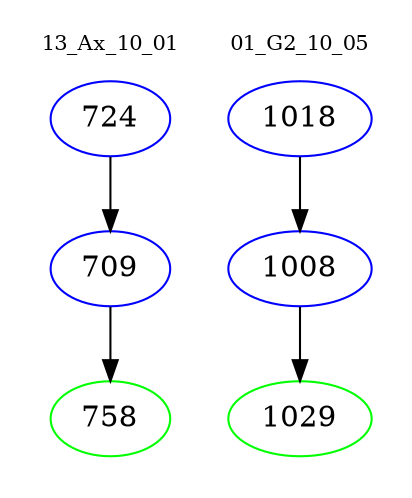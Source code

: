 digraph{
subgraph cluster_0 {
color = white
label = "13_Ax_10_01";
fontsize=10;
T0_724 [label="724", color="blue"]
T0_724 -> T0_709 [color="black"]
T0_709 [label="709", color="blue"]
T0_709 -> T0_758 [color="black"]
T0_758 [label="758", color="green"]
}
subgraph cluster_1 {
color = white
label = "01_G2_10_05";
fontsize=10;
T1_1018 [label="1018", color="blue"]
T1_1018 -> T1_1008 [color="black"]
T1_1008 [label="1008", color="blue"]
T1_1008 -> T1_1029 [color="black"]
T1_1029 [label="1029", color="green"]
}
}
